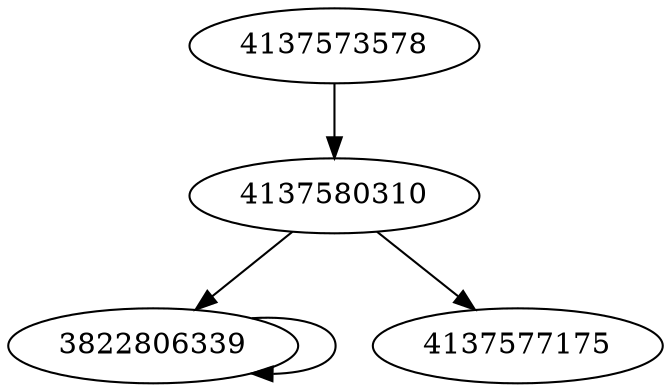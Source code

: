 digraph  {
4137573578;
3822806339;
4137580310;
4137577175;
4137573578 -> 4137580310;
3822806339 -> 3822806339;
4137580310 -> 3822806339;
4137580310 -> 4137577175;
}
